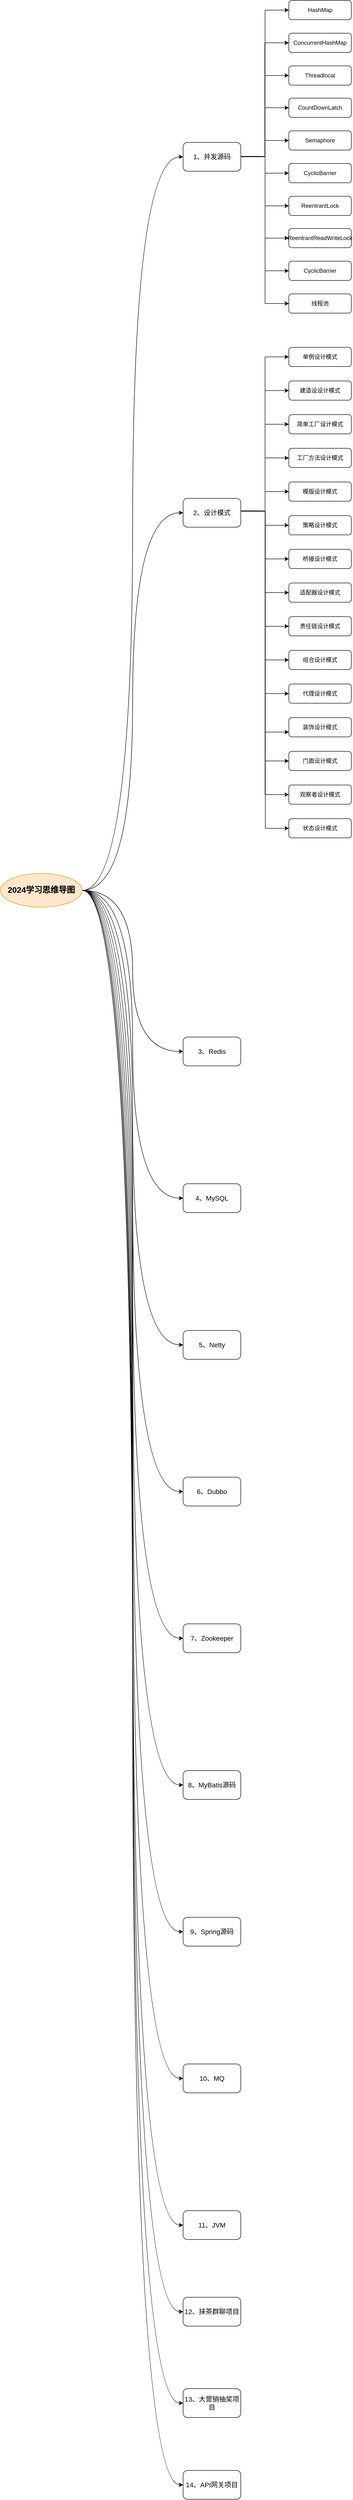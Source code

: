 <mxfile version="23.1.5" type="github">
  <diagram name="第 1 页" id="fht6a-PDqWZK2c6vkvI2">
    <mxGraphModel dx="1434" dy="1907" grid="1" gridSize="10" guides="1" tooltips="1" connect="1" arrows="1" fold="1" page="1" pageScale="1" pageWidth="827" pageHeight="1169" math="0" shadow="0">
      <root>
        <mxCell id="0" />
        <mxCell id="1" parent="0" />
        <mxCell id="TGkRxMRqjUsvFXReb4Ec-3" style="edgeStyle=orthogonalEdgeStyle;rounded=0;orthogonalLoop=1;jettySize=auto;html=1;entryX=0;entryY=0.5;entryDx=0;entryDy=0;curved=1;" edge="1" parent="1" source="TGkRxMRqjUsvFXReb4Ec-1" target="TGkRxMRqjUsvFXReb4Ec-2">
          <mxGeometry relative="1" as="geometry" />
        </mxCell>
        <mxCell id="TGkRxMRqjUsvFXReb4Ec-27" style="edgeStyle=orthogonalEdgeStyle;rounded=0;orthogonalLoop=1;jettySize=auto;html=1;entryX=0;entryY=0.5;entryDx=0;entryDy=0;curved=1;" edge="1" parent="1" source="TGkRxMRqjUsvFXReb4Ec-1" target="TGkRxMRqjUsvFXReb4Ec-28">
          <mxGeometry relative="1" as="geometry" />
        </mxCell>
        <mxCell id="TGkRxMRqjUsvFXReb4Ec-63" style="edgeStyle=orthogonalEdgeStyle;rounded=0;orthogonalLoop=1;jettySize=auto;html=1;entryX=0;entryY=0.5;entryDx=0;entryDy=0;curved=1;" edge="1" parent="1" source="TGkRxMRqjUsvFXReb4Ec-1" target="TGkRxMRqjUsvFXReb4Ec-59">
          <mxGeometry relative="1" as="geometry" />
        </mxCell>
        <mxCell id="TGkRxMRqjUsvFXReb4Ec-64" style="edgeStyle=orthogonalEdgeStyle;rounded=0;orthogonalLoop=1;jettySize=auto;html=1;entryX=0;entryY=0.5;entryDx=0;entryDy=0;curved=1;" edge="1" parent="1" source="TGkRxMRqjUsvFXReb4Ec-1" target="TGkRxMRqjUsvFXReb4Ec-61">
          <mxGeometry relative="1" as="geometry" />
        </mxCell>
        <mxCell id="TGkRxMRqjUsvFXReb4Ec-66" style="edgeStyle=orthogonalEdgeStyle;rounded=0;orthogonalLoop=1;jettySize=auto;html=1;entryX=0;entryY=0.5;entryDx=0;entryDy=0;curved=1;" edge="1" parent="1" source="TGkRxMRqjUsvFXReb4Ec-1" target="TGkRxMRqjUsvFXReb4Ec-65">
          <mxGeometry relative="1" as="geometry" />
        </mxCell>
        <mxCell id="TGkRxMRqjUsvFXReb4Ec-68" style="edgeStyle=orthogonalEdgeStyle;rounded=0;orthogonalLoop=1;jettySize=auto;html=1;entryX=0;entryY=0.5;entryDx=0;entryDy=0;curved=1;" edge="1" parent="1" source="TGkRxMRqjUsvFXReb4Ec-1" target="TGkRxMRqjUsvFXReb4Ec-67">
          <mxGeometry relative="1" as="geometry" />
        </mxCell>
        <mxCell id="TGkRxMRqjUsvFXReb4Ec-70" style="edgeStyle=orthogonalEdgeStyle;rounded=0;orthogonalLoop=1;jettySize=auto;html=1;entryX=0;entryY=0.5;entryDx=0;entryDy=0;curved=1;" edge="1" parent="1" source="TGkRxMRqjUsvFXReb4Ec-1" target="TGkRxMRqjUsvFXReb4Ec-69">
          <mxGeometry relative="1" as="geometry" />
        </mxCell>
        <mxCell id="TGkRxMRqjUsvFXReb4Ec-72" style="edgeStyle=orthogonalEdgeStyle;rounded=0;orthogonalLoop=1;jettySize=auto;html=1;entryX=0;entryY=0.5;entryDx=0;entryDy=0;curved=1;" edge="1" parent="1" source="TGkRxMRqjUsvFXReb4Ec-1" target="TGkRxMRqjUsvFXReb4Ec-71">
          <mxGeometry relative="1" as="geometry" />
        </mxCell>
        <mxCell id="TGkRxMRqjUsvFXReb4Ec-75" style="edgeStyle=orthogonalEdgeStyle;rounded=0;orthogonalLoop=1;jettySize=auto;html=1;entryX=0;entryY=0.5;entryDx=0;entryDy=0;curved=1;" edge="1" parent="1" source="TGkRxMRqjUsvFXReb4Ec-1" target="TGkRxMRqjUsvFXReb4Ec-73">
          <mxGeometry relative="1" as="geometry" />
        </mxCell>
        <mxCell id="TGkRxMRqjUsvFXReb4Ec-76" style="edgeStyle=orthogonalEdgeStyle;rounded=0;orthogonalLoop=1;jettySize=auto;html=1;entryX=0;entryY=0.5;entryDx=0;entryDy=0;curved=1;" edge="1" parent="1" source="TGkRxMRqjUsvFXReb4Ec-1" target="TGkRxMRqjUsvFXReb4Ec-74">
          <mxGeometry relative="1" as="geometry" />
        </mxCell>
        <mxCell id="TGkRxMRqjUsvFXReb4Ec-78" style="edgeStyle=orthogonalEdgeStyle;rounded=0;orthogonalLoop=1;jettySize=auto;html=1;entryX=0;entryY=0.5;entryDx=0;entryDy=0;curved=1;" edge="1" parent="1" source="TGkRxMRqjUsvFXReb4Ec-1" target="TGkRxMRqjUsvFXReb4Ec-77">
          <mxGeometry relative="1" as="geometry" />
        </mxCell>
        <mxCell id="TGkRxMRqjUsvFXReb4Ec-82" style="edgeStyle=orthogonalEdgeStyle;rounded=0;orthogonalLoop=1;jettySize=auto;html=1;entryX=0;entryY=0.5;entryDx=0;entryDy=0;curved=1;" edge="1" parent="1" source="TGkRxMRqjUsvFXReb4Ec-1" target="TGkRxMRqjUsvFXReb4Ec-79">
          <mxGeometry relative="1" as="geometry" />
        </mxCell>
        <mxCell id="TGkRxMRqjUsvFXReb4Ec-84" style="edgeStyle=orthogonalEdgeStyle;rounded=0;orthogonalLoop=1;jettySize=auto;html=1;entryX=0;entryY=0.5;entryDx=0;entryDy=0;curved=1;" edge="1" parent="1" source="TGkRxMRqjUsvFXReb4Ec-1" target="TGkRxMRqjUsvFXReb4Ec-81">
          <mxGeometry relative="1" as="geometry" />
        </mxCell>
        <mxCell id="TGkRxMRqjUsvFXReb4Ec-1" value="2024学习思维导图" style="ellipse;whiteSpace=wrap;html=1;fillColor=#ffe6cc;strokeColor=#d79b00;fontStyle=1;fontSize=17;" vertex="1" parent="1">
          <mxGeometry x="70" y="1610" width="170" height="70" as="geometry" />
        </mxCell>
        <mxCell id="TGkRxMRqjUsvFXReb4Ec-5" style="edgeStyle=orthogonalEdgeStyle;rounded=0;orthogonalLoop=1;jettySize=auto;html=1;entryX=0;entryY=0.5;entryDx=0;entryDy=0;" edge="1" parent="1" target="TGkRxMRqjUsvFXReb4Ec-4">
          <mxGeometry relative="1" as="geometry">
            <mxPoint x="570" y="119" as="sourcePoint" />
          </mxGeometry>
        </mxCell>
        <mxCell id="TGkRxMRqjUsvFXReb4Ec-9" style="edgeStyle=orthogonalEdgeStyle;rounded=0;orthogonalLoop=1;jettySize=auto;html=1;entryX=0;entryY=0.5;entryDx=0;entryDy=0;" edge="1" parent="1" target="TGkRxMRqjUsvFXReb4Ec-8">
          <mxGeometry relative="1" as="geometry">
            <mxPoint x="570" y="119" as="sourcePoint" />
          </mxGeometry>
        </mxCell>
        <mxCell id="TGkRxMRqjUsvFXReb4Ec-11" style="edgeStyle=orthogonalEdgeStyle;rounded=0;orthogonalLoop=1;jettySize=auto;html=1;entryX=0;entryY=0.5;entryDx=0;entryDy=0;" edge="1" parent="1" target="TGkRxMRqjUsvFXReb4Ec-10">
          <mxGeometry relative="1" as="geometry">
            <mxPoint x="570" y="119" as="sourcePoint" />
          </mxGeometry>
        </mxCell>
        <mxCell id="TGkRxMRqjUsvFXReb4Ec-13" style="edgeStyle=orthogonalEdgeStyle;rounded=0;orthogonalLoop=1;jettySize=auto;html=1;entryX=0;entryY=0.5;entryDx=0;entryDy=0;" edge="1" parent="1" target="TGkRxMRqjUsvFXReb4Ec-12">
          <mxGeometry relative="1" as="geometry">
            <mxPoint x="570" y="119" as="sourcePoint" />
          </mxGeometry>
        </mxCell>
        <mxCell id="TGkRxMRqjUsvFXReb4Ec-15" style="edgeStyle=orthogonalEdgeStyle;rounded=0;orthogonalLoop=1;jettySize=auto;html=1;entryX=0;entryY=0.5;entryDx=0;entryDy=0;" edge="1" parent="1" target="TGkRxMRqjUsvFXReb4Ec-14">
          <mxGeometry relative="1" as="geometry">
            <mxPoint x="570" y="119" as="sourcePoint" />
          </mxGeometry>
        </mxCell>
        <mxCell id="TGkRxMRqjUsvFXReb4Ec-17" style="edgeStyle=orthogonalEdgeStyle;rounded=0;orthogonalLoop=1;jettySize=auto;html=1;entryX=0;entryY=0.5;entryDx=0;entryDy=0;" edge="1" parent="1" target="TGkRxMRqjUsvFXReb4Ec-16">
          <mxGeometry relative="1" as="geometry">
            <mxPoint x="570" y="119" as="sourcePoint" />
          </mxGeometry>
        </mxCell>
        <mxCell id="TGkRxMRqjUsvFXReb4Ec-19" style="edgeStyle=orthogonalEdgeStyle;rounded=0;orthogonalLoop=1;jettySize=auto;html=1;entryX=0;entryY=0.5;entryDx=0;entryDy=0;" edge="1" parent="1" target="TGkRxMRqjUsvFXReb4Ec-18">
          <mxGeometry relative="1" as="geometry">
            <mxPoint x="570" y="119" as="sourcePoint" />
          </mxGeometry>
        </mxCell>
        <mxCell id="TGkRxMRqjUsvFXReb4Ec-21" style="edgeStyle=orthogonalEdgeStyle;rounded=0;orthogonalLoop=1;jettySize=auto;html=1;entryX=0;entryY=0.5;entryDx=0;entryDy=0;" edge="1" parent="1" target="TGkRxMRqjUsvFXReb4Ec-20">
          <mxGeometry relative="1" as="geometry">
            <mxPoint x="570" y="119" as="sourcePoint" />
          </mxGeometry>
        </mxCell>
        <mxCell id="TGkRxMRqjUsvFXReb4Ec-23" style="edgeStyle=orthogonalEdgeStyle;rounded=0;orthogonalLoop=1;jettySize=auto;html=1;entryX=0;entryY=0.5;entryDx=0;entryDy=0;" edge="1" parent="1" target="TGkRxMRqjUsvFXReb4Ec-22">
          <mxGeometry relative="1" as="geometry">
            <mxPoint x="570" y="119" as="sourcePoint" />
          </mxGeometry>
        </mxCell>
        <mxCell id="TGkRxMRqjUsvFXReb4Ec-26" style="edgeStyle=orthogonalEdgeStyle;rounded=0;orthogonalLoop=1;jettySize=auto;html=1;entryX=0;entryY=0.5;entryDx=0;entryDy=0;" edge="1" parent="1" source="TGkRxMRqjUsvFXReb4Ec-2" target="TGkRxMRqjUsvFXReb4Ec-6">
          <mxGeometry relative="1" as="geometry" />
        </mxCell>
        <mxCell id="TGkRxMRqjUsvFXReb4Ec-2" value="1、并发源码" style="rounded=1;whiteSpace=wrap;html=1;fontSize=14;" vertex="1" parent="1">
          <mxGeometry x="450" y="90" width="120" height="60" as="geometry" />
        </mxCell>
        <mxCell id="TGkRxMRqjUsvFXReb4Ec-4" value="HashMap" style="rounded=1;whiteSpace=wrap;html=1;" vertex="1" parent="1">
          <mxGeometry x="670" y="-205" width="130" height="40" as="geometry" />
        </mxCell>
        <mxCell id="TGkRxMRqjUsvFXReb4Ec-6" value="ConcurrentHashMap" style="rounded=1;whiteSpace=wrap;html=1;" vertex="1" parent="1">
          <mxGeometry x="670" y="-137" width="130" height="40" as="geometry" />
        </mxCell>
        <mxCell id="TGkRxMRqjUsvFXReb4Ec-8" value="Threadlocal" style="rounded=1;whiteSpace=wrap;html=1;" vertex="1" parent="1">
          <mxGeometry x="670" y="-69" width="130" height="40" as="geometry" />
        </mxCell>
        <mxCell id="TGkRxMRqjUsvFXReb4Ec-10" value="CountDownLatch" style="rounded=1;whiteSpace=wrap;html=1;" vertex="1" parent="1">
          <mxGeometry x="670" y="-2" width="130" height="40" as="geometry" />
        </mxCell>
        <mxCell id="TGkRxMRqjUsvFXReb4Ec-12" value="Semaphore" style="rounded=1;whiteSpace=wrap;html=1;" vertex="1" parent="1">
          <mxGeometry x="670" y="66" width="130" height="40" as="geometry" />
        </mxCell>
        <mxCell id="TGkRxMRqjUsvFXReb4Ec-14" value="CyclicBarrier" style="rounded=1;whiteSpace=wrap;html=1;" vertex="1" parent="1">
          <mxGeometry x="670" y="134" width="130" height="40" as="geometry" />
        </mxCell>
        <mxCell id="TGkRxMRqjUsvFXReb4Ec-16" value="ReentrantLock" style="rounded=1;whiteSpace=wrap;html=1;" vertex="1" parent="1">
          <mxGeometry x="670" y="202" width="130" height="40" as="geometry" />
        </mxCell>
        <mxCell id="TGkRxMRqjUsvFXReb4Ec-18" value="ReentrantReadWriteLock" style="rounded=1;whiteSpace=wrap;html=1;" vertex="1" parent="1">
          <mxGeometry x="670" y="269" width="130" height="40" as="geometry" />
        </mxCell>
        <mxCell id="TGkRxMRqjUsvFXReb4Ec-20" value="CyclicBarrier" style="rounded=1;whiteSpace=wrap;html=1;" vertex="1" parent="1">
          <mxGeometry x="670" y="337" width="130" height="40" as="geometry" />
        </mxCell>
        <mxCell id="TGkRxMRqjUsvFXReb4Ec-22" value="线程池" style="rounded=1;whiteSpace=wrap;html=1;" vertex="1" parent="1">
          <mxGeometry x="670" y="405" width="130" height="40" as="geometry" />
        </mxCell>
        <mxCell id="TGkRxMRqjUsvFXReb4Ec-30" style="edgeStyle=orthogonalEdgeStyle;rounded=0;orthogonalLoop=1;jettySize=auto;html=1;entryX=0;entryY=0.5;entryDx=0;entryDy=0;" edge="1" parent="1" target="TGkRxMRqjUsvFXReb4Ec-29">
          <mxGeometry relative="1" as="geometry">
            <mxPoint x="570" y="856" as="sourcePoint" />
          </mxGeometry>
        </mxCell>
        <mxCell id="TGkRxMRqjUsvFXReb4Ec-45" style="edgeStyle=orthogonalEdgeStyle;rounded=0;orthogonalLoop=1;jettySize=auto;html=1;entryX=0;entryY=0.5;entryDx=0;entryDy=0;" edge="1" parent="1" target="TGkRxMRqjUsvFXReb4Ec-31">
          <mxGeometry relative="1" as="geometry">
            <mxPoint x="570" y="856" as="sourcePoint" />
          </mxGeometry>
        </mxCell>
        <mxCell id="TGkRxMRqjUsvFXReb4Ec-46" style="edgeStyle=orthogonalEdgeStyle;rounded=0;orthogonalLoop=1;jettySize=auto;html=1;entryX=0;entryY=0.5;entryDx=0;entryDy=0;" edge="1" parent="1" target="TGkRxMRqjUsvFXReb4Ec-32">
          <mxGeometry relative="1" as="geometry">
            <mxPoint x="570" y="856" as="sourcePoint" />
          </mxGeometry>
        </mxCell>
        <mxCell id="TGkRxMRqjUsvFXReb4Ec-47" style="edgeStyle=orthogonalEdgeStyle;rounded=0;orthogonalLoop=1;jettySize=auto;html=1;entryX=0;entryY=0.5;entryDx=0;entryDy=0;" edge="1" parent="1" target="TGkRxMRqjUsvFXReb4Ec-33">
          <mxGeometry relative="1" as="geometry">
            <mxPoint x="570" y="856" as="sourcePoint" />
          </mxGeometry>
        </mxCell>
        <mxCell id="TGkRxMRqjUsvFXReb4Ec-48" style="edgeStyle=orthogonalEdgeStyle;rounded=0;orthogonalLoop=1;jettySize=auto;html=1;entryX=0;entryY=0.5;entryDx=0;entryDy=0;" edge="1" parent="1" target="TGkRxMRqjUsvFXReb4Ec-34">
          <mxGeometry relative="1" as="geometry">
            <mxPoint x="570" y="856" as="sourcePoint" />
          </mxGeometry>
        </mxCell>
        <mxCell id="TGkRxMRqjUsvFXReb4Ec-49" style="edgeStyle=orthogonalEdgeStyle;rounded=0;orthogonalLoop=1;jettySize=auto;html=1;entryX=0;entryY=0.5;entryDx=0;entryDy=0;" edge="1" parent="1" target="TGkRxMRqjUsvFXReb4Ec-35">
          <mxGeometry relative="1" as="geometry">
            <mxPoint x="570" y="856" as="sourcePoint" />
          </mxGeometry>
        </mxCell>
        <mxCell id="TGkRxMRqjUsvFXReb4Ec-50" style="edgeStyle=orthogonalEdgeStyle;rounded=0;orthogonalLoop=1;jettySize=auto;html=1;entryX=0;entryY=0.5;entryDx=0;entryDy=0;" edge="1" parent="1" target="TGkRxMRqjUsvFXReb4Ec-36">
          <mxGeometry relative="1" as="geometry">
            <mxPoint x="570" y="856" as="sourcePoint" />
          </mxGeometry>
        </mxCell>
        <mxCell id="TGkRxMRqjUsvFXReb4Ec-51" style="edgeStyle=orthogonalEdgeStyle;rounded=0;orthogonalLoop=1;jettySize=auto;html=1;entryX=0;entryY=0.5;entryDx=0;entryDy=0;" edge="1" parent="1" target="TGkRxMRqjUsvFXReb4Ec-37">
          <mxGeometry relative="1" as="geometry">
            <mxPoint x="570" y="856" as="sourcePoint" />
          </mxGeometry>
        </mxCell>
        <mxCell id="TGkRxMRqjUsvFXReb4Ec-52" style="edgeStyle=orthogonalEdgeStyle;rounded=0;orthogonalLoop=1;jettySize=auto;html=1;entryX=0;entryY=0.5;entryDx=0;entryDy=0;" edge="1" parent="1" target="TGkRxMRqjUsvFXReb4Ec-38">
          <mxGeometry relative="1" as="geometry">
            <mxPoint x="570" y="856" as="sourcePoint" />
          </mxGeometry>
        </mxCell>
        <mxCell id="TGkRxMRqjUsvFXReb4Ec-53" style="edgeStyle=orthogonalEdgeStyle;rounded=0;orthogonalLoop=1;jettySize=auto;html=1;entryX=0;entryY=0.5;entryDx=0;entryDy=0;" edge="1" parent="1" target="TGkRxMRqjUsvFXReb4Ec-39">
          <mxGeometry relative="1" as="geometry">
            <mxPoint x="570" y="856" as="sourcePoint" />
          </mxGeometry>
        </mxCell>
        <mxCell id="TGkRxMRqjUsvFXReb4Ec-54" style="edgeStyle=orthogonalEdgeStyle;rounded=0;orthogonalLoop=1;jettySize=auto;html=1;entryX=0;entryY=0.5;entryDx=0;entryDy=0;" edge="1" parent="1" target="TGkRxMRqjUsvFXReb4Ec-40">
          <mxGeometry relative="1" as="geometry">
            <mxPoint x="570" y="856" as="sourcePoint" />
          </mxGeometry>
        </mxCell>
        <mxCell id="TGkRxMRqjUsvFXReb4Ec-55" style="edgeStyle=orthogonalEdgeStyle;rounded=0;orthogonalLoop=1;jettySize=auto;html=1;entryX=0;entryY=0.75;entryDx=0;entryDy=0;" edge="1" parent="1" target="TGkRxMRqjUsvFXReb4Ec-41">
          <mxGeometry relative="1" as="geometry">
            <mxPoint x="570" y="856" as="sourcePoint" />
          </mxGeometry>
        </mxCell>
        <mxCell id="TGkRxMRqjUsvFXReb4Ec-56" style="edgeStyle=orthogonalEdgeStyle;rounded=0;orthogonalLoop=1;jettySize=auto;html=1;entryX=0;entryY=0.5;entryDx=0;entryDy=0;" edge="1" parent="1" target="TGkRxMRqjUsvFXReb4Ec-42">
          <mxGeometry relative="1" as="geometry">
            <mxPoint x="570" y="856" as="sourcePoint" />
          </mxGeometry>
        </mxCell>
        <mxCell id="TGkRxMRqjUsvFXReb4Ec-57" style="edgeStyle=orthogonalEdgeStyle;rounded=0;orthogonalLoop=1;jettySize=auto;html=1;entryX=0;entryY=0.5;entryDx=0;entryDy=0;" edge="1" parent="1" target="TGkRxMRqjUsvFXReb4Ec-43">
          <mxGeometry relative="1" as="geometry">
            <mxPoint x="570" y="856" as="sourcePoint" />
          </mxGeometry>
        </mxCell>
        <mxCell id="TGkRxMRqjUsvFXReb4Ec-58" style="edgeStyle=orthogonalEdgeStyle;rounded=0;orthogonalLoop=1;jettySize=auto;html=1;entryX=0;entryY=0.5;entryDx=0;entryDy=0;" edge="1" parent="1" target="TGkRxMRqjUsvFXReb4Ec-44">
          <mxGeometry relative="1" as="geometry">
            <mxPoint x="570" y="856" as="sourcePoint" />
            <Array as="points">
              <mxPoint x="570" y="857" />
              <mxPoint x="621" y="857" />
              <mxPoint x="621" y="1516" />
            </Array>
          </mxGeometry>
        </mxCell>
        <mxCell id="TGkRxMRqjUsvFXReb4Ec-28" value="2、设计模式" style="rounded=1;whiteSpace=wrap;html=1;fontSize=14;" vertex="1" parent="1">
          <mxGeometry x="450" y="830" width="120" height="60" as="geometry" />
        </mxCell>
        <mxCell id="TGkRxMRqjUsvFXReb4Ec-29" value="单例设计模式" style="rounded=1;whiteSpace=wrap;html=1;" vertex="1" parent="1">
          <mxGeometry x="670" y="516" width="130" height="40" as="geometry" />
        </mxCell>
        <mxCell id="TGkRxMRqjUsvFXReb4Ec-31" value="建造设设计模式" style="rounded=1;whiteSpace=wrap;html=1;" vertex="1" parent="1">
          <mxGeometry x="670" y="586" width="130" height="40" as="geometry" />
        </mxCell>
        <mxCell id="TGkRxMRqjUsvFXReb4Ec-32" value="简单工厂设计模式" style="rounded=1;whiteSpace=wrap;html=1;" vertex="1" parent="1">
          <mxGeometry x="670" y="656" width="130" height="40" as="geometry" />
        </mxCell>
        <mxCell id="TGkRxMRqjUsvFXReb4Ec-33" value="工厂方法设计模式" style="rounded=1;whiteSpace=wrap;html=1;" vertex="1" parent="1">
          <mxGeometry x="670" y="726" width="130" height="40" as="geometry" />
        </mxCell>
        <mxCell id="TGkRxMRqjUsvFXReb4Ec-34" value="模版设计模式" style="rounded=1;whiteSpace=wrap;html=1;" vertex="1" parent="1">
          <mxGeometry x="670" y="796" width="130" height="40" as="geometry" />
        </mxCell>
        <mxCell id="TGkRxMRqjUsvFXReb4Ec-35" value="策略设计模式" style="rounded=1;whiteSpace=wrap;html=1;" vertex="1" parent="1">
          <mxGeometry x="670" y="866" width="130" height="40" as="geometry" />
        </mxCell>
        <mxCell id="TGkRxMRqjUsvFXReb4Ec-36" value="桥接设计模式" style="rounded=1;whiteSpace=wrap;html=1;" vertex="1" parent="1">
          <mxGeometry x="670" y="936" width="130" height="40" as="geometry" />
        </mxCell>
        <mxCell id="TGkRxMRqjUsvFXReb4Ec-37" value="适配器设计模式" style="rounded=1;whiteSpace=wrap;html=1;" vertex="1" parent="1">
          <mxGeometry x="670" y="1006" width="130" height="40" as="geometry" />
        </mxCell>
        <mxCell id="TGkRxMRqjUsvFXReb4Ec-38" value="责任链设计模式" style="rounded=1;whiteSpace=wrap;html=1;" vertex="1" parent="1">
          <mxGeometry x="670" y="1076" width="130" height="40" as="geometry" />
        </mxCell>
        <mxCell id="TGkRxMRqjUsvFXReb4Ec-39" value="组合设计模式" style="rounded=1;whiteSpace=wrap;html=1;" vertex="1" parent="1">
          <mxGeometry x="670" y="1146" width="130" height="40" as="geometry" />
        </mxCell>
        <mxCell id="TGkRxMRqjUsvFXReb4Ec-40" value="代理设计模式" style="rounded=1;whiteSpace=wrap;html=1;" vertex="1" parent="1">
          <mxGeometry x="670" y="1216" width="130" height="40" as="geometry" />
        </mxCell>
        <mxCell id="TGkRxMRqjUsvFXReb4Ec-41" value="装饰设计模式" style="rounded=1;whiteSpace=wrap;html=1;" vertex="1" parent="1">
          <mxGeometry x="670" y="1286" width="130" height="40" as="geometry" />
        </mxCell>
        <mxCell id="TGkRxMRqjUsvFXReb4Ec-42" value="门面设计模式" style="rounded=1;whiteSpace=wrap;html=1;" vertex="1" parent="1">
          <mxGeometry x="670" y="1356" width="130" height="40" as="geometry" />
        </mxCell>
        <mxCell id="TGkRxMRqjUsvFXReb4Ec-43" value="观察者设计模式" style="rounded=1;whiteSpace=wrap;html=1;" vertex="1" parent="1">
          <mxGeometry x="670" y="1426" width="130" height="40" as="geometry" />
        </mxCell>
        <mxCell id="TGkRxMRqjUsvFXReb4Ec-44" value="状态设计模式" style="rounded=1;whiteSpace=wrap;html=1;" vertex="1" parent="1">
          <mxGeometry x="670" y="1496" width="130" height="40" as="geometry" />
        </mxCell>
        <mxCell id="TGkRxMRqjUsvFXReb4Ec-59" value="3、Redis" style="rounded=1;whiteSpace=wrap;html=1;fontSize=14;" vertex="1" parent="1">
          <mxGeometry x="450" y="1950" width="120" height="60" as="geometry" />
        </mxCell>
        <mxCell id="TGkRxMRqjUsvFXReb4Ec-61" value="4、MySQL" style="rounded=1;whiteSpace=wrap;html=1;fontSize=14;" vertex="1" parent="1">
          <mxGeometry x="450" y="2255" width="120" height="60" as="geometry" />
        </mxCell>
        <mxCell id="TGkRxMRqjUsvFXReb4Ec-65" value="5、Netty" style="rounded=1;whiteSpace=wrap;html=1;fontSize=14;" vertex="1" parent="1">
          <mxGeometry x="450" y="2560" width="120" height="60" as="geometry" />
        </mxCell>
        <mxCell id="TGkRxMRqjUsvFXReb4Ec-67" value="6、Dubbo" style="rounded=1;whiteSpace=wrap;html=1;fontSize=14;" vertex="1" parent="1">
          <mxGeometry x="450" y="2865" width="120" height="60" as="geometry" />
        </mxCell>
        <mxCell id="TGkRxMRqjUsvFXReb4Ec-69" value="8、MyBatis源码" style="rounded=1;whiteSpace=wrap;html=1;fontSize=14;" vertex="1" parent="1">
          <mxGeometry x="450" y="3475" width="120" height="60" as="geometry" />
        </mxCell>
        <mxCell id="TGkRxMRqjUsvFXReb4Ec-71" value="9、Spring源码" style="rounded=1;whiteSpace=wrap;html=1;fontSize=14;" vertex="1" parent="1">
          <mxGeometry x="450" y="3780" width="120" height="60" as="geometry" />
        </mxCell>
        <mxCell id="TGkRxMRqjUsvFXReb4Ec-73" value="7、Zookeeper" style="rounded=1;whiteSpace=wrap;html=1;fontSize=14;" vertex="1" parent="1">
          <mxGeometry x="450" y="3170" width="120" height="60" as="geometry" />
        </mxCell>
        <mxCell id="TGkRxMRqjUsvFXReb4Ec-74" value="11、JVM" style="rounded=1;whiteSpace=wrap;html=1;fontSize=14;" vertex="1" parent="1">
          <mxGeometry x="450" y="4390" width="120" height="60" as="geometry" />
        </mxCell>
        <mxCell id="TGkRxMRqjUsvFXReb4Ec-77" value="10、MQ" style="rounded=1;whiteSpace=wrap;html=1;fontSize=14;" vertex="1" parent="1">
          <mxGeometry x="450" y="4085" width="120" height="60" as="geometry" />
        </mxCell>
        <mxCell id="TGkRxMRqjUsvFXReb4Ec-79" value="12、抹茶群聊项目" style="rounded=1;whiteSpace=wrap;html=1;fontSize=14;" vertex="1" parent="1">
          <mxGeometry x="450" y="4570" width="120" height="60" as="geometry" />
        </mxCell>
        <mxCell id="TGkRxMRqjUsvFXReb4Ec-80" value="13、大营销抽奖项目" style="rounded=1;whiteSpace=wrap;html=1;fontSize=14;" vertex="1" parent="1">
          <mxGeometry x="450" y="4760" width="120" height="60" as="geometry" />
        </mxCell>
        <mxCell id="TGkRxMRqjUsvFXReb4Ec-81" value="14、API网关项目" style="rounded=1;whiteSpace=wrap;html=1;fontSize=14;" vertex="1" parent="1">
          <mxGeometry x="450" y="4930" width="120" height="60" as="geometry" />
        </mxCell>
        <mxCell id="TGkRxMRqjUsvFXReb4Ec-83" style="edgeStyle=orthogonalEdgeStyle;rounded=0;orthogonalLoop=1;jettySize=auto;html=1;entryX=0;entryY=0.5;entryDx=0;entryDy=0;curved=1;" edge="1" parent="1" source="TGkRxMRqjUsvFXReb4Ec-1" target="TGkRxMRqjUsvFXReb4Ec-80">
          <mxGeometry relative="1" as="geometry" />
        </mxCell>
      </root>
    </mxGraphModel>
  </diagram>
</mxfile>
